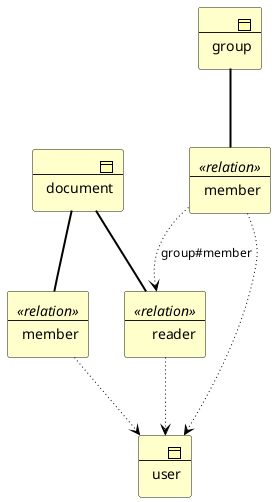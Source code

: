 @startuml zschema2
!include <archimate/Archimate>
Business_Object(b1,"user")
Business_Object(b2,"document")
Business_Object(b3,"group")
Business_Object(r1,"reader") <<relation>>
Rel_Association(b2,r1)
Rel_Access_w(r1,b1)
Business_Object(r2,"member") <<relation>>
Rel_Association(b2,r2)
Rel_Access_w(r2,b1)
Business_Object(r3,"member") <<relation>>
Rel_Association(b3,r3)
Rel_Access_w(r3,b1)
Rel_Access_w(r3,r1,"group#member")
@enduml